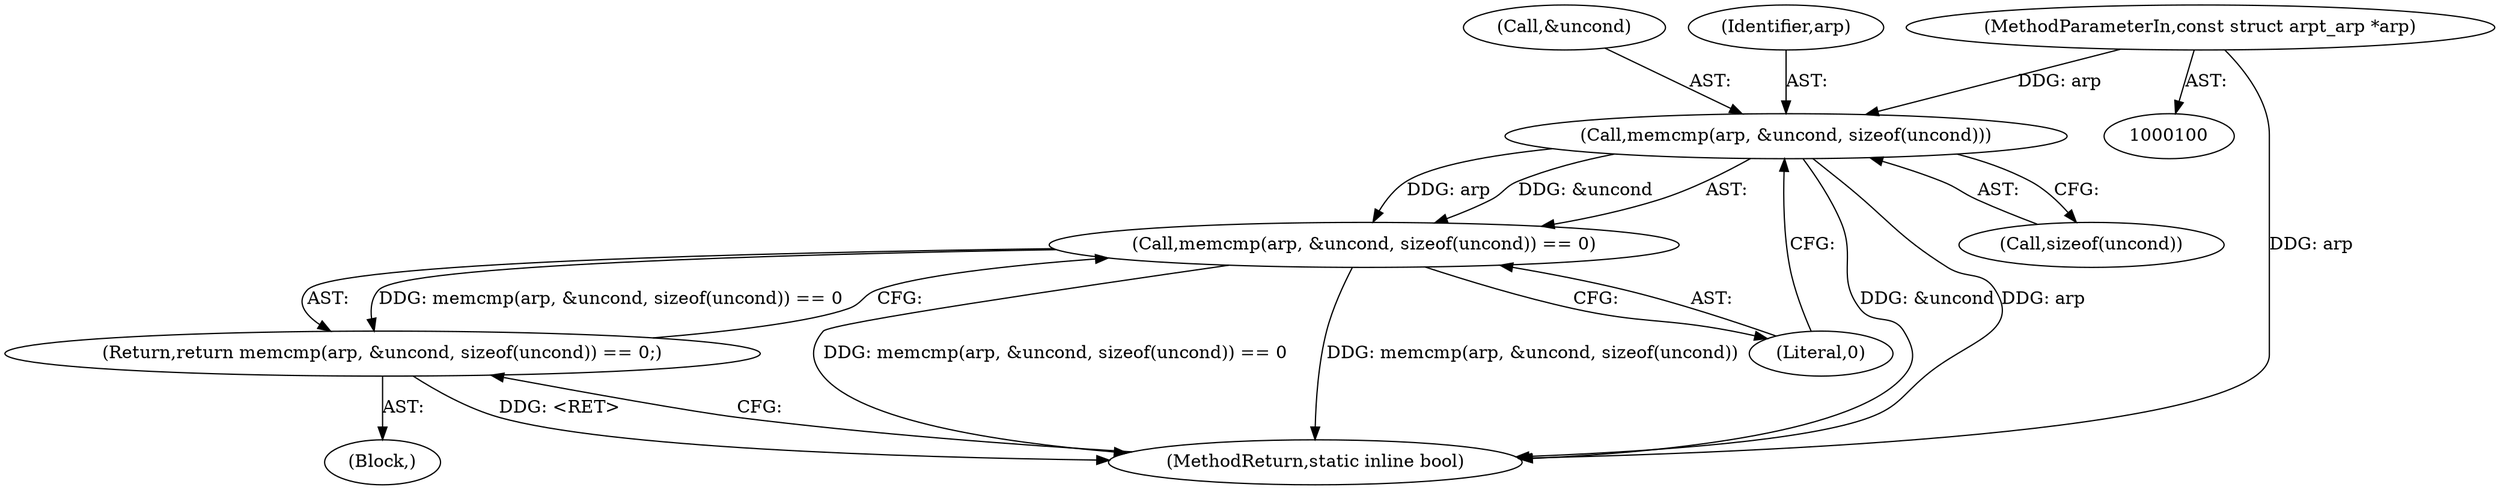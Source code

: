 digraph "1_linux_54d83fc74aa9ec72794373cb47432c5f7fb1a309_2@API" {
"1000106" [label="(Call,memcmp(arp, &uncond, sizeof(uncond)))"];
"1000101" [label="(MethodParameterIn,const struct arpt_arp *arp)"];
"1000105" [label="(Call,memcmp(arp, &uncond, sizeof(uncond)) == 0)"];
"1000104" [label="(Return,return memcmp(arp, &uncond, sizeof(uncond)) == 0;)"];
"1000108" [label="(Call,&uncond)"];
"1000105" [label="(Call,memcmp(arp, &uncond, sizeof(uncond)) == 0)"];
"1000101" [label="(MethodParameterIn,const struct arpt_arp *arp)"];
"1000104" [label="(Return,return memcmp(arp, &uncond, sizeof(uncond)) == 0;)"];
"1000110" [label="(Call,sizeof(uncond))"];
"1000107" [label="(Identifier,arp)"];
"1000102" [label="(Block,)"];
"1000106" [label="(Call,memcmp(arp, &uncond, sizeof(uncond)))"];
"1000113" [label="(MethodReturn,static inline bool)"];
"1000112" [label="(Literal,0)"];
"1000106" -> "1000105"  [label="AST: "];
"1000106" -> "1000110"  [label="CFG: "];
"1000107" -> "1000106"  [label="AST: "];
"1000108" -> "1000106"  [label="AST: "];
"1000110" -> "1000106"  [label="AST: "];
"1000112" -> "1000106"  [label="CFG: "];
"1000106" -> "1000113"  [label="DDG: &uncond"];
"1000106" -> "1000113"  [label="DDG: arp"];
"1000106" -> "1000105"  [label="DDG: arp"];
"1000106" -> "1000105"  [label="DDG: &uncond"];
"1000101" -> "1000106"  [label="DDG: arp"];
"1000101" -> "1000100"  [label="AST: "];
"1000101" -> "1000113"  [label="DDG: arp"];
"1000105" -> "1000104"  [label="AST: "];
"1000105" -> "1000112"  [label="CFG: "];
"1000112" -> "1000105"  [label="AST: "];
"1000104" -> "1000105"  [label="CFG: "];
"1000105" -> "1000113"  [label="DDG: memcmp(arp, &uncond, sizeof(uncond)) == 0"];
"1000105" -> "1000113"  [label="DDG: memcmp(arp, &uncond, sizeof(uncond))"];
"1000105" -> "1000104"  [label="DDG: memcmp(arp, &uncond, sizeof(uncond)) == 0"];
"1000104" -> "1000102"  [label="AST: "];
"1000113" -> "1000104"  [label="CFG: "];
"1000104" -> "1000113"  [label="DDG: <RET>"];
}
